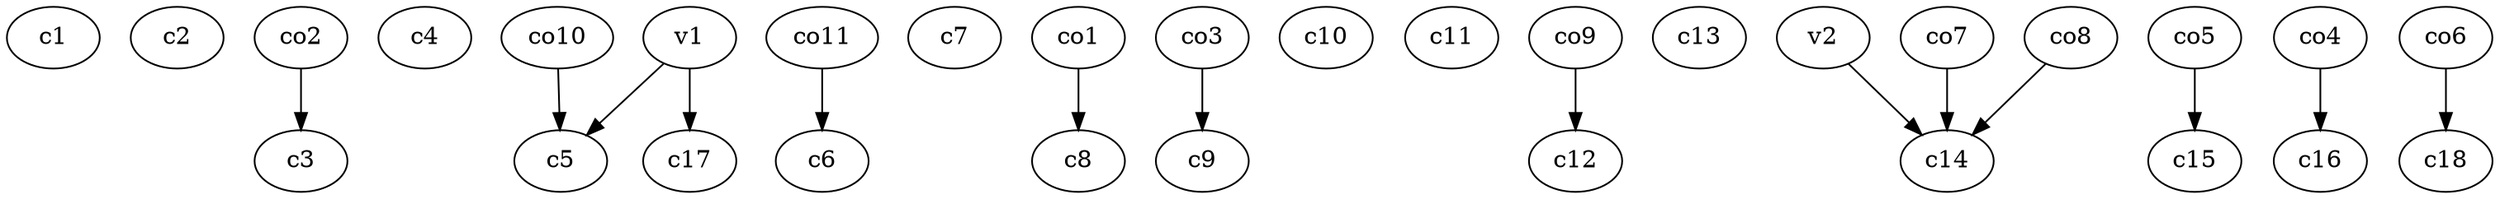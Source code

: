 strict digraph  {
c1;
c2;
c3;
c4;
c5;
c6;
c7;
c8;
c9;
c10;
c11;
c12;
c13;
c14;
c15;
c16;
c17;
c18;
v1;
v2;
co1;
co2;
co3;
co4;
co5;
co6;
co7;
co8;
co9;
co10;
co11;
v1 -> c17  [weight=1];
v1 -> c5  [weight=1];
v2 -> c14  [weight=1];
co1 -> c8  [weight=1];
co2 -> c3  [weight=1];
co3 -> c9  [weight=1];
co4 -> c16  [weight=1];
co5 -> c15  [weight=1];
co6 -> c18  [weight=1];
co7 -> c14  [weight=1];
co8 -> c14  [weight=1];
co9 -> c12  [weight=1];
co10 -> c5  [weight=1];
co11 -> c6  [weight=1];
}
